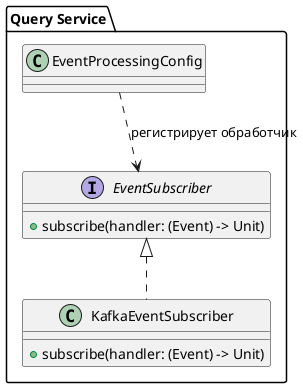 @startuml
package "Query Service" {
  interface EventSubscriber {
    + subscribe(handler: (Event) -> Unit)
  }

  class KafkaEventSubscriber {
    + subscribe(handler: (Event) -> Unit)
  }

  class EventProcessingConfig
}

EventSubscriber <|.. KafkaEventSubscriber
EventProcessingConfig ..> EventSubscriber : регистрирует обработчик
@enduml
